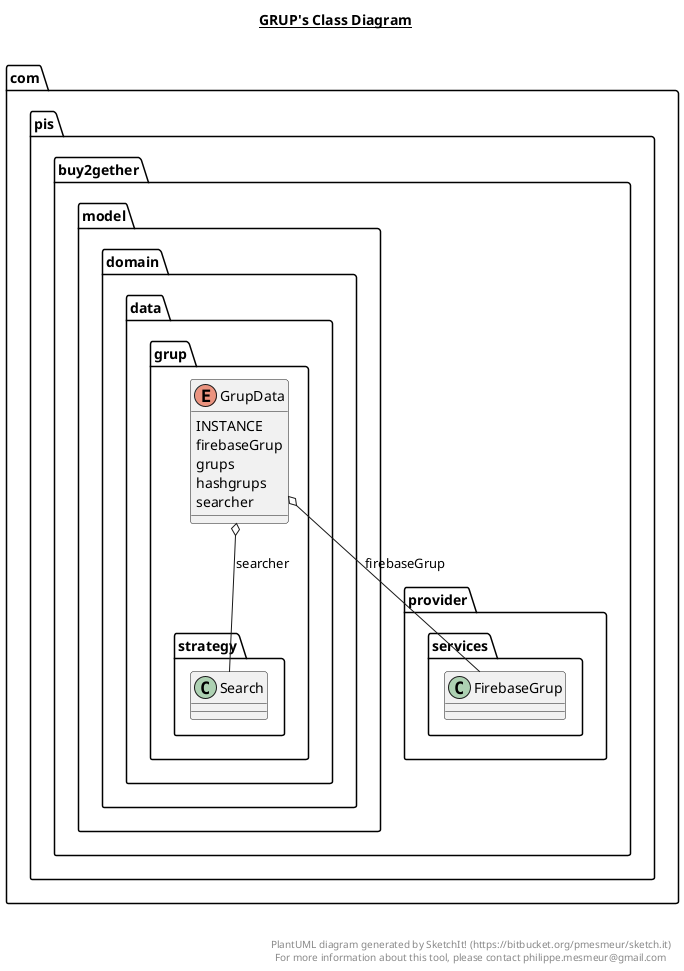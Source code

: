 @startuml

title __GRUP's Class Diagram__\n

  namespace com.pis.buy2gether {
    namespace model.domain.data {
      namespace grup {
        enum GrupData {
          INSTANCE
          firebaseGrup
          grups
          hashgrups
          searcher
        }
      }
    }
  }
  

  com.pis.buy2gether.model.domain.data.grup.GrupData o-- com.pis.buy2gether.provider.services.FirebaseGrup : firebaseGrup
  com.pis.buy2gether.model.domain.data.grup.GrupData o-- com.pis.buy2gether.model.domain.data.grup.strategy.Search : searcher


right footer


PlantUML diagram generated by SketchIt! (https://bitbucket.org/pmesmeur/sketch.it)
For more information about this tool, please contact philippe.mesmeur@gmail.com
endfooter

@enduml
